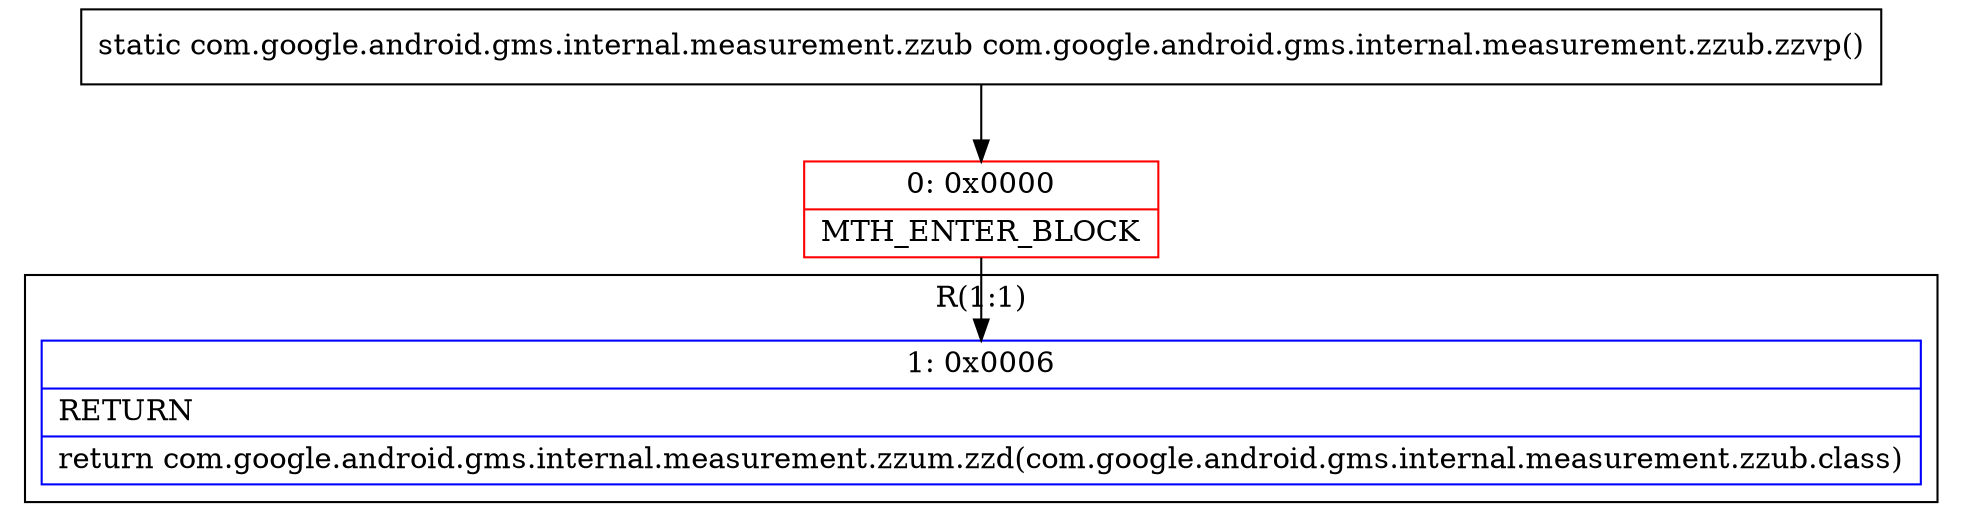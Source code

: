digraph "CFG forcom.google.android.gms.internal.measurement.zzub.zzvp()Lcom\/google\/android\/gms\/internal\/measurement\/zzub;" {
subgraph cluster_Region_1909104293 {
label = "R(1:1)";
node [shape=record,color=blue];
Node_1 [shape=record,label="{1\:\ 0x0006|RETURN\l|return com.google.android.gms.internal.measurement.zzum.zzd(com.google.android.gms.internal.measurement.zzub.class)\l}"];
}
Node_0 [shape=record,color=red,label="{0\:\ 0x0000|MTH_ENTER_BLOCK\l}"];
MethodNode[shape=record,label="{static com.google.android.gms.internal.measurement.zzub com.google.android.gms.internal.measurement.zzub.zzvp() }"];
MethodNode -> Node_0;
Node_0 -> Node_1;
}


